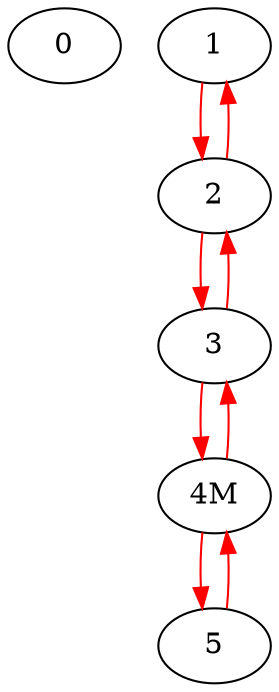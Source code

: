 Digraph G {
0;
edge [color=red];
1->2;
edge [color=black];
edge [color=red];
2->1;
edge [color=black];
edge [color=red];
2->3;
edge [color=black];
edge [color=red];
3->2;
edge [color=black];
edge [color=red];
3->"4M";
edge [color=black];
edge [color=red];
"4M"->3;
edge [color=black];
edge [color=red];
"4M"->5;
edge [color=black];
edge [color=red];
5->"4M";
edge [color=black];
}
